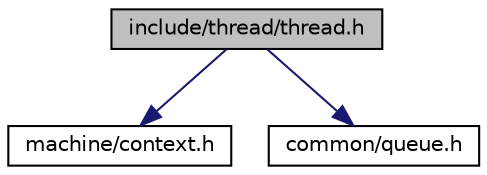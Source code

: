 digraph "include/thread/thread.h"
{
  bgcolor="transparent";
  edge [fontname="Helvetica",fontsize="10",labelfontname="Helvetica",labelfontsize="10"];
  node [fontname="Helvetica",fontsize="10",shape=record];
  Node1 [label="include/thread/thread.h",height=0.2,width=0.4,color="black", fillcolor="grey75", style="filled", fontcolor="black"];
  Node1 -> Node2 [color="midnightblue",fontsize="10",style="solid",fontname="Helvetica"];
  Node2 [label="machine/context.h",height=0.2,width=0.4,color="black",URL="$context_8h.html"];
  Node1 -> Node3 [color="midnightblue",fontsize="10",style="solid",fontname="Helvetica"];
  Node3 [label="common/queue.h",height=0.2,width=0.4,color="black",URL="$queue_8h.html"];
}

